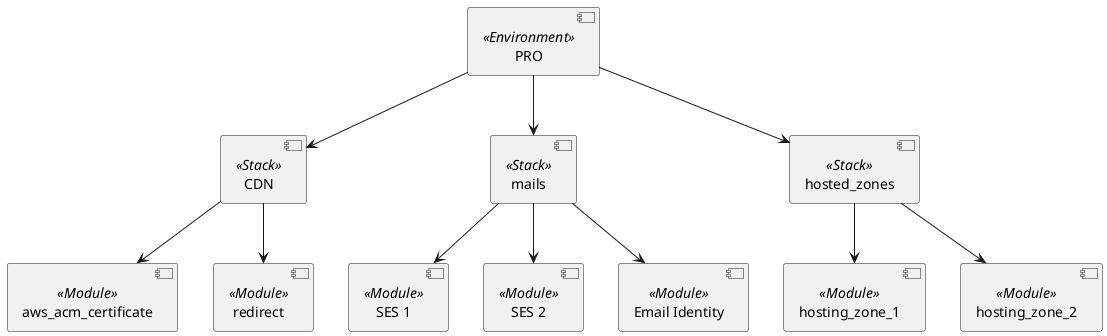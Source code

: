 @startuml

component [PRO] <<Environment>> as pro

component [CDN] <<Stack>> as cdn
component [mails] <<Stack>> as mails
component [hosted_zones] <<Stack>> as dns

component [aws_acm_certificate] <<Module>> as cert
component [redirect] <<Module>> as redirect
component [SES 1] <<Module>> as ses1
component [SES 2] <<Module>> as ses2
component [Email Identity] <<Module>> as email
component [hosting_zone_1] <<Module>> as zone1
component [hosting_zone_2] <<Module>> as zone2

pro --> cdn
cdn --> cert
cdn --> redirect
pro --> dns
dns --> zone1
dns --> zone2

pro --> mails
mails --> ses1
mails --> ses2
mails --> email
@enduml
